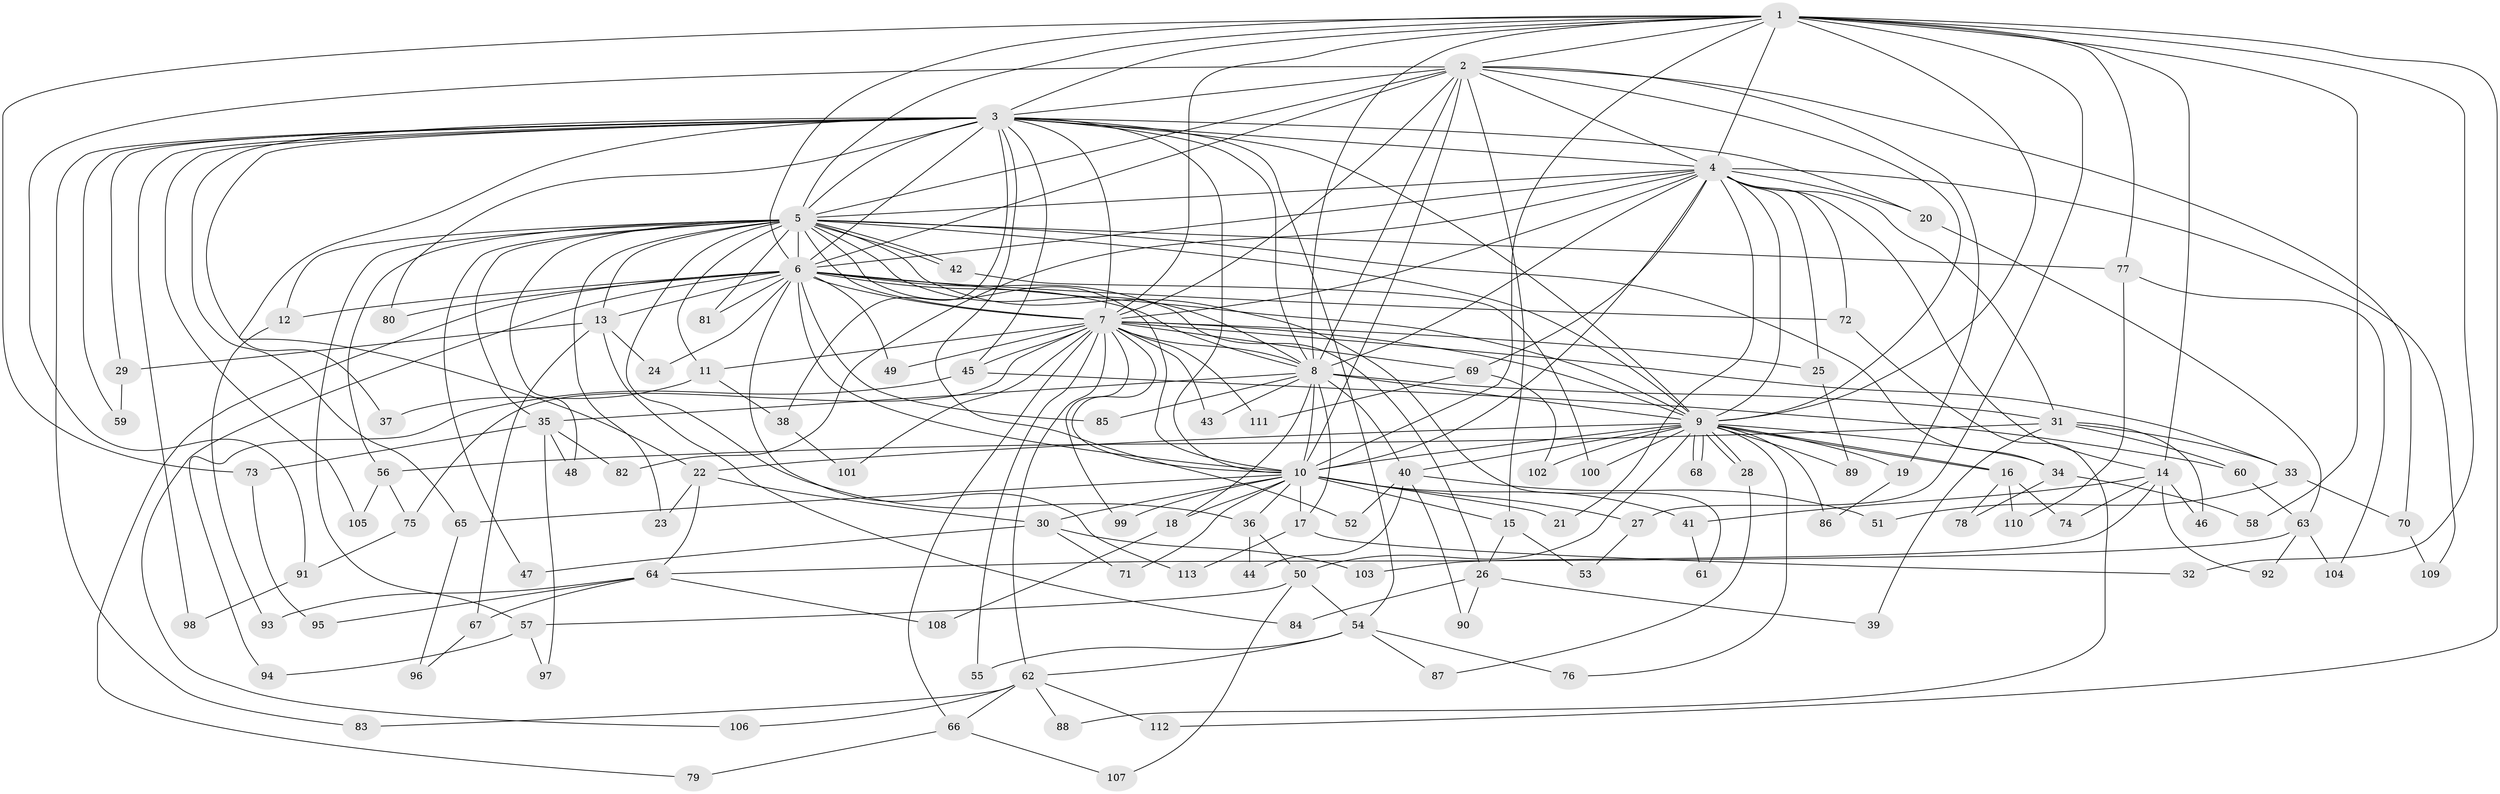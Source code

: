 // coarse degree distribution, {14: 0.012048192771084338, 17: 0.012048192771084338, 25: 0.012048192771084338, 28: 0.012048192771084338, 24: 0.012048192771084338, 18: 0.012048192771084338, 20: 0.012048192771084338, 19: 0.012048192771084338, 3: 0.1686746987951807, 5: 0.03614457831325301, 7: 0.03614457831325301, 4: 0.10843373493975904, 2: 0.4819277108433735, 8: 0.024096385542168676, 6: 0.03614457831325301, 1: 0.012048192771084338}
// Generated by graph-tools (version 1.1) at 2025/51/02/27/25 19:51:48]
// undirected, 113 vertices, 251 edges
graph export_dot {
graph [start="1"]
  node [color=gray90,style=filled];
  1;
  2;
  3;
  4;
  5;
  6;
  7;
  8;
  9;
  10;
  11;
  12;
  13;
  14;
  15;
  16;
  17;
  18;
  19;
  20;
  21;
  22;
  23;
  24;
  25;
  26;
  27;
  28;
  29;
  30;
  31;
  32;
  33;
  34;
  35;
  36;
  37;
  38;
  39;
  40;
  41;
  42;
  43;
  44;
  45;
  46;
  47;
  48;
  49;
  50;
  51;
  52;
  53;
  54;
  55;
  56;
  57;
  58;
  59;
  60;
  61;
  62;
  63;
  64;
  65;
  66;
  67;
  68;
  69;
  70;
  71;
  72;
  73;
  74;
  75;
  76;
  77;
  78;
  79;
  80;
  81;
  82;
  83;
  84;
  85;
  86;
  87;
  88;
  89;
  90;
  91;
  92;
  93;
  94;
  95;
  96;
  97;
  98;
  99;
  100;
  101;
  102;
  103;
  104;
  105;
  106;
  107;
  108;
  109;
  110;
  111;
  112;
  113;
  1 -- 2;
  1 -- 3;
  1 -- 4;
  1 -- 5;
  1 -- 6;
  1 -- 7;
  1 -- 8;
  1 -- 9;
  1 -- 10;
  1 -- 14;
  1 -- 27;
  1 -- 32;
  1 -- 58;
  1 -- 73;
  1 -- 77;
  1 -- 112;
  2 -- 3;
  2 -- 4;
  2 -- 5;
  2 -- 6;
  2 -- 7;
  2 -- 8;
  2 -- 9;
  2 -- 10;
  2 -- 15;
  2 -- 19;
  2 -- 70;
  2 -- 91;
  3 -- 4;
  3 -- 5;
  3 -- 6;
  3 -- 7;
  3 -- 8;
  3 -- 9;
  3 -- 10;
  3 -- 20;
  3 -- 22;
  3 -- 29;
  3 -- 37;
  3 -- 38;
  3 -- 45;
  3 -- 52;
  3 -- 54;
  3 -- 59;
  3 -- 65;
  3 -- 80;
  3 -- 83;
  3 -- 98;
  3 -- 105;
  4 -- 5;
  4 -- 6;
  4 -- 7;
  4 -- 8;
  4 -- 9;
  4 -- 10;
  4 -- 14;
  4 -- 20;
  4 -- 21;
  4 -- 25;
  4 -- 31;
  4 -- 69;
  4 -- 72;
  4 -- 82;
  4 -- 109;
  5 -- 6;
  5 -- 7;
  5 -- 8;
  5 -- 9;
  5 -- 10;
  5 -- 11;
  5 -- 12;
  5 -- 13;
  5 -- 23;
  5 -- 34;
  5 -- 35;
  5 -- 36;
  5 -- 42;
  5 -- 42;
  5 -- 47;
  5 -- 48;
  5 -- 56;
  5 -- 57;
  5 -- 61;
  5 -- 77;
  5 -- 81;
  6 -- 7;
  6 -- 8;
  6 -- 9;
  6 -- 10;
  6 -- 12;
  6 -- 13;
  6 -- 24;
  6 -- 26;
  6 -- 49;
  6 -- 72;
  6 -- 79;
  6 -- 80;
  6 -- 81;
  6 -- 85;
  6 -- 106;
  6 -- 113;
  7 -- 8;
  7 -- 9;
  7 -- 10;
  7 -- 11;
  7 -- 25;
  7 -- 33;
  7 -- 43;
  7 -- 45;
  7 -- 49;
  7 -- 55;
  7 -- 62;
  7 -- 66;
  7 -- 69;
  7 -- 75;
  7 -- 99;
  7 -- 101;
  7 -- 111;
  8 -- 9;
  8 -- 10;
  8 -- 17;
  8 -- 18;
  8 -- 31;
  8 -- 35;
  8 -- 40;
  8 -- 43;
  8 -- 85;
  9 -- 10;
  9 -- 16;
  9 -- 16;
  9 -- 19;
  9 -- 22;
  9 -- 28;
  9 -- 28;
  9 -- 34;
  9 -- 40;
  9 -- 50;
  9 -- 68;
  9 -- 68;
  9 -- 76;
  9 -- 86;
  9 -- 89;
  9 -- 100;
  9 -- 102;
  10 -- 15;
  10 -- 17;
  10 -- 18;
  10 -- 21;
  10 -- 27;
  10 -- 30;
  10 -- 36;
  10 -- 41;
  10 -- 65;
  10 -- 71;
  10 -- 99;
  11 -- 37;
  11 -- 38;
  12 -- 93;
  13 -- 24;
  13 -- 29;
  13 -- 67;
  13 -- 84;
  14 -- 41;
  14 -- 46;
  14 -- 74;
  14 -- 92;
  14 -- 103;
  15 -- 26;
  15 -- 53;
  16 -- 74;
  16 -- 78;
  16 -- 110;
  17 -- 32;
  17 -- 113;
  18 -- 108;
  19 -- 86;
  20 -- 63;
  22 -- 23;
  22 -- 30;
  22 -- 64;
  25 -- 89;
  26 -- 39;
  26 -- 84;
  26 -- 90;
  27 -- 53;
  28 -- 87;
  29 -- 59;
  30 -- 47;
  30 -- 71;
  30 -- 103;
  31 -- 33;
  31 -- 39;
  31 -- 46;
  31 -- 56;
  31 -- 60;
  33 -- 51;
  33 -- 70;
  34 -- 58;
  34 -- 78;
  35 -- 48;
  35 -- 73;
  35 -- 82;
  35 -- 97;
  36 -- 44;
  36 -- 50;
  38 -- 101;
  40 -- 44;
  40 -- 51;
  40 -- 52;
  40 -- 90;
  41 -- 61;
  42 -- 100;
  45 -- 60;
  45 -- 94;
  50 -- 54;
  50 -- 57;
  50 -- 107;
  54 -- 55;
  54 -- 62;
  54 -- 76;
  54 -- 87;
  56 -- 75;
  56 -- 105;
  57 -- 94;
  57 -- 97;
  60 -- 63;
  62 -- 66;
  62 -- 83;
  62 -- 88;
  62 -- 106;
  62 -- 112;
  63 -- 64;
  63 -- 92;
  63 -- 104;
  64 -- 67;
  64 -- 93;
  64 -- 95;
  64 -- 108;
  65 -- 96;
  66 -- 79;
  66 -- 107;
  67 -- 96;
  69 -- 102;
  69 -- 111;
  70 -- 109;
  72 -- 88;
  73 -- 95;
  75 -- 91;
  77 -- 104;
  77 -- 110;
  91 -- 98;
}
